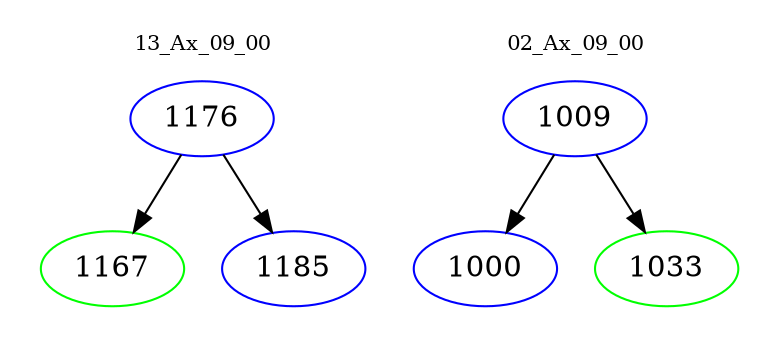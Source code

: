 digraph{
subgraph cluster_0 {
color = white
label = "13_Ax_09_00";
fontsize=10;
T0_1176 [label="1176", color="blue"]
T0_1176 -> T0_1167 [color="black"]
T0_1167 [label="1167", color="green"]
T0_1176 -> T0_1185 [color="black"]
T0_1185 [label="1185", color="blue"]
}
subgraph cluster_1 {
color = white
label = "02_Ax_09_00";
fontsize=10;
T1_1009 [label="1009", color="blue"]
T1_1009 -> T1_1000 [color="black"]
T1_1000 [label="1000", color="blue"]
T1_1009 -> T1_1033 [color="black"]
T1_1033 [label="1033", color="green"]
}
}
